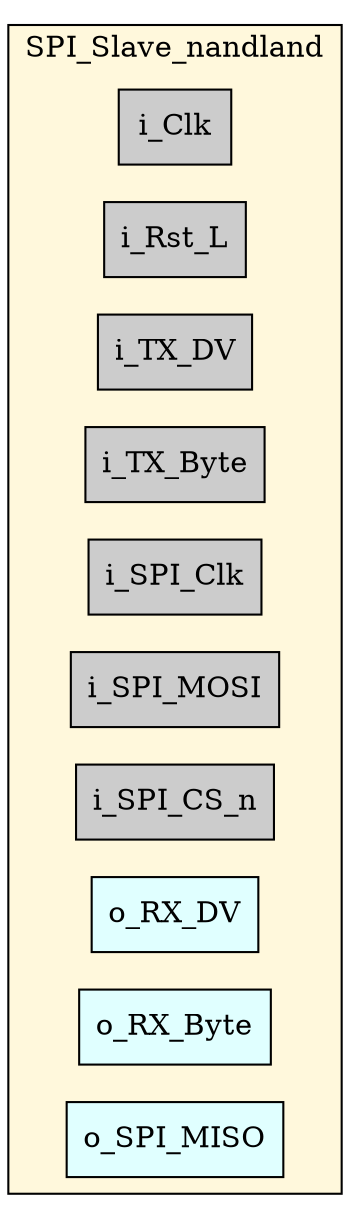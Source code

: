 digraph SPI_Slave_nandland {
stylesheet = "styles.css"
rankdir="LR" 

subgraph cluster_SPI_Slave_nandland {
  label="SPI_Slave_nandland"
  URL=""
  bgcolor="#FFF8DC"
  cluster_SPI_Slave_nandland_i_Clk [shape = "rectangle" style="filled" fillcolor="#CCCCCC" label="i_Clk" rank="0"]
     
cluster_SPI_Slave_nandland_i_Rst_L [shape = "rectangle" style="filled" fillcolor="#CCCCCC" label="i_Rst_L" rank="0"]
     
cluster_SPI_Slave_nandland_i_TX_DV [shape = "rectangle" style="filled" fillcolor="#CCCCCC" label="i_TX_DV" rank="0"]
     
cluster_SPI_Slave_nandland_i_TX_Byte [shape = "rectangle" style="filled" fillcolor="#CCCCCC" label="i_TX_Byte" rank="0"]
     
cluster_SPI_Slave_nandland_i_SPI_Clk [shape = "rectangle" style="filled" fillcolor="#CCCCCC" label="i_SPI_Clk" rank="0"]
     
cluster_SPI_Slave_nandland_i_SPI_MOSI [shape = "rectangle" style="filled" fillcolor="#CCCCCC" label="i_SPI_MOSI" rank="0"]
     
cluster_SPI_Slave_nandland_i_SPI_CS_n [shape = "rectangle" style="filled" fillcolor="#CCCCCC" label="i_SPI_CS_n" rank="0"]
     
cluster_SPI_Slave_nandland_o_RX_DV [shape = "rectangle" style="filled" fillcolor="#E0FFFF" label="o_RX_DV" rank="1000"]
     
cluster_SPI_Slave_nandland_o_RX_Byte [shape = "rectangle" style="filled" fillcolor="#E0FFFF" label="o_RX_Byte" rank="1000"]
     
cluster_SPI_Slave_nandland_o_SPI_MISO [shape = "rectangle" style="filled" fillcolor="#E0FFFF" label="o_SPI_MISO" rank="1000"]
     

  
  
  
}
     
}
